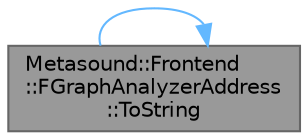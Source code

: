 digraph "Metasound::Frontend::FGraphAnalyzerAddress::ToString"
{
 // INTERACTIVE_SVG=YES
 // LATEX_PDF_SIZE
  bgcolor="transparent";
  edge [fontname=Helvetica,fontsize=10,labelfontname=Helvetica,labelfontsize=10];
  node [fontname=Helvetica,fontsize=10,shape=box,height=0.2,width=0.4];
  rankdir="RL";
  Node1 [id="Node000001",label="Metasound::Frontend\l::FGraphAnalyzerAddress\l::ToString",height=0.2,width=0.4,color="gray40", fillcolor="grey60", style="filled", fontcolor="black",tooltip="Return a string representation of the address for debugging."];
  Node1 -> Node1 [id="edge1_Node000001_Node000001",dir="back",color="steelblue1",style="solid",tooltip=" "];
}

